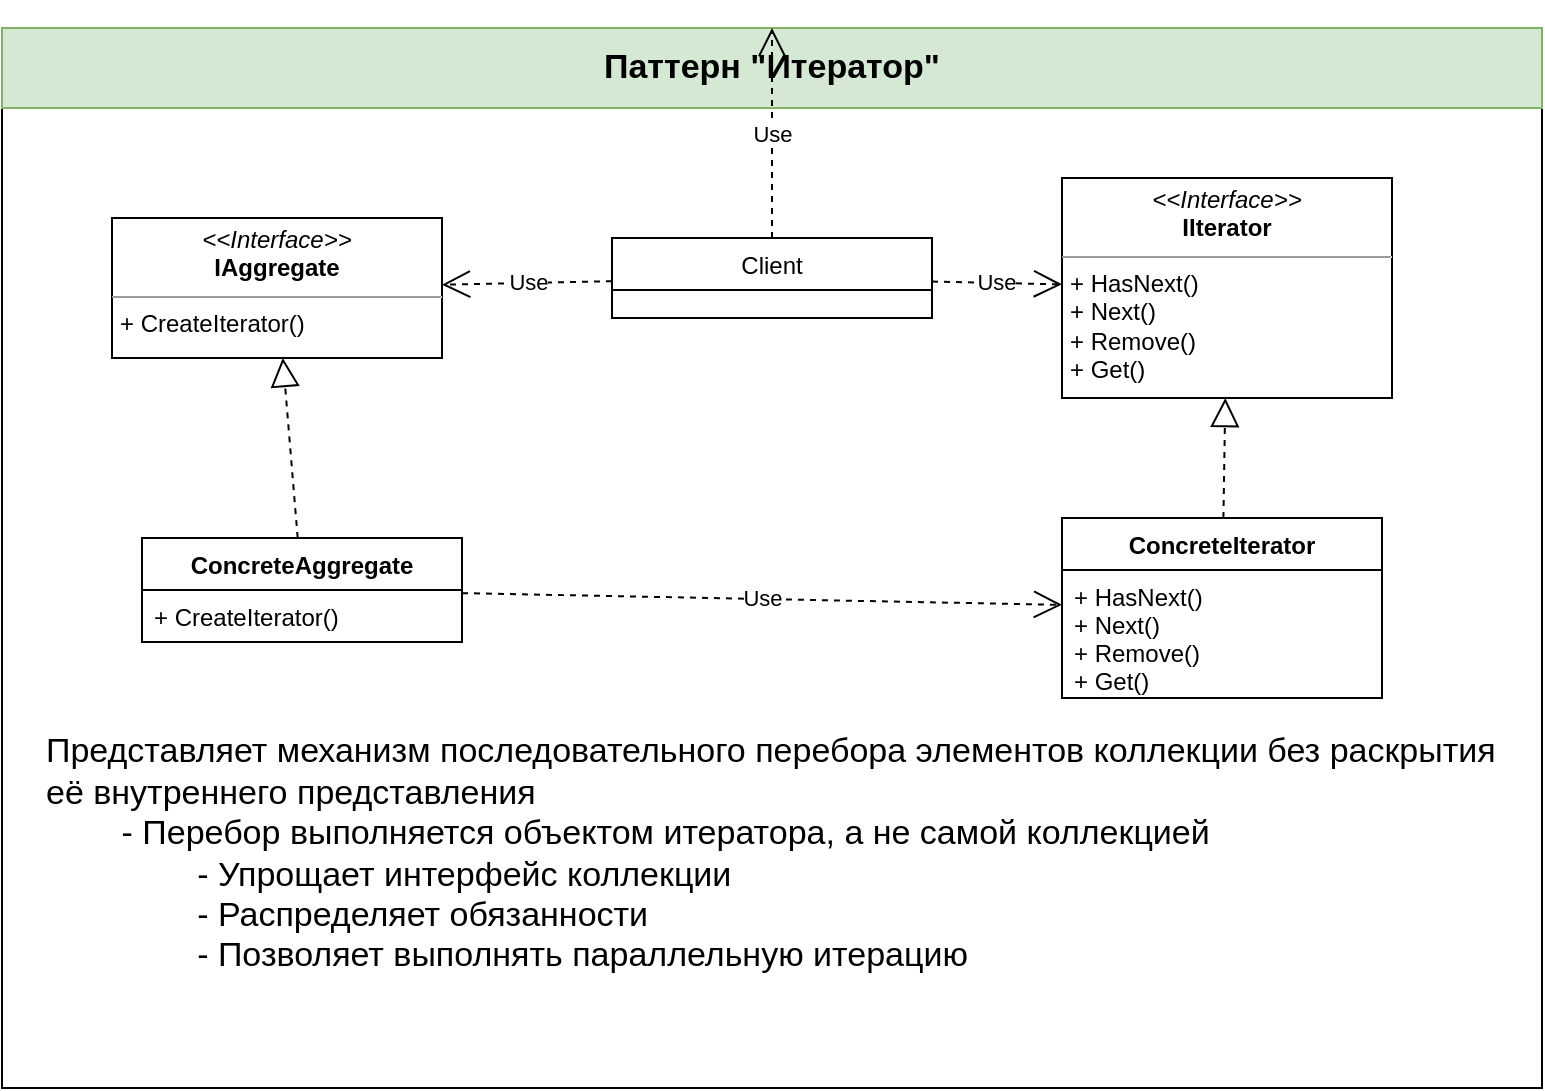 <mxfile version="20.3.0" type="device"><diagram id="PBQ5n0hMl7xCfNppwJ35" name="Страница 1"><mxGraphModel dx="1102" dy="1025" grid="1" gridSize="10" guides="1" tooltips="1" connect="1" arrows="1" fold="1" page="1" pageScale="1" pageWidth="827" pageHeight="1169" math="0" shadow="0"><root><mxCell id="0"/><mxCell id="1" parent="0"/><mxCell id="DkUF8dVyLtiG0bfxdU0E-17" value="" style="rounded=0;whiteSpace=wrap;html=1;" parent="1" vertex="1"><mxGeometry x="110" y="585" width="770" height="530" as="geometry"/></mxCell><mxCell id="DkUF8dVyLtiG0bfxdU0E-11" value="Client" style="swimlane;fontStyle=0;childLayout=stackLayout;horizontal=1;startSize=26;fillColor=none;horizontalStack=0;resizeParent=1;resizeParentMax=0;resizeLast=0;collapsible=1;marginBottom=0;" parent="1" vertex="1"><mxGeometry x="415" y="690" width="160" height="40" as="geometry"/></mxCell><mxCell id="DkUF8dVyLtiG0bfxdU0E-18" value="&lt;b&gt;&lt;font style=&quot;font-size: 17px;&quot;&gt;Паттерн &quot;Итератор&quot;&lt;/font&gt;&lt;/b&gt;" style="text;html=1;strokeColor=#82b366;fillColor=#d5e8d4;align=center;verticalAlign=middle;whiteSpace=wrap;rounded=0;" parent="1" vertex="1"><mxGeometry x="110" y="585" width="770" height="40" as="geometry"/></mxCell><mxCell id="DkUF8dVyLtiG0bfxdU0E-19" value="Представляет механизм последовательного перебора элементов коллекции без раскрытия её внутреннего представления&lt;br&gt;&lt;span style=&quot;white-space: pre;&quot;&gt;&#9;&lt;/span&gt;- Перебор выполняется объектом итератора, а не самой коллекцией&lt;br&gt;&lt;span style=&quot;white-space: pre;&quot;&gt;&#9;&lt;/span&gt;&lt;span style=&quot;white-space: pre;&quot;&gt;&#9;&lt;/span&gt;- Упрощает интерфейс коллекции&lt;br&gt;&lt;span style=&quot;white-space: pre;&quot;&gt;&#9;&lt;/span&gt;&lt;span style=&quot;white-space: pre;&quot;&gt;&#9;&lt;/span&gt;- Распределяет обязанности&lt;br&gt;&lt;span style=&quot;white-space: pre;&quot;&gt;&#9;&lt;/span&gt;&lt;span style=&quot;white-space: pre;&quot;&gt;&#9;&lt;/span&gt;- Позволяет выполнять параллельную итерацию" style="text;html=1;strokeColor=none;fillColor=none;align=left;verticalAlign=middle;whiteSpace=wrap;rounded=0;fontSize=17;" parent="1" vertex="1"><mxGeometry x="130" y="920" width="730" height="155" as="geometry"/></mxCell><mxCell id="HwWcE4Y0C7ohsiWib4Pr-5" value="Use" style="endArrow=open;endSize=12;dashed=1;html=1;rounded=0;" parent="1" source="DkUF8dVyLtiG0bfxdU0E-11" target="DkUF8dVyLtiG0bfxdU0E-17" edge="1"><mxGeometry width="160" relative="1" as="geometry"><mxPoint x="424" y="705" as="sourcePoint"/><mxPoint x="377.143" y="740" as="targetPoint"/></mxGeometry></mxCell><mxCell id="dZOJ7gcriKNH0Z9wa412-1" value="ConcreteAggregate" style="swimlane;fontStyle=1;align=center;verticalAlign=top;childLayout=stackLayout;horizontal=1;startSize=26;horizontalStack=0;resizeParent=1;resizeParentMax=0;resizeLast=0;collapsible=1;marginBottom=0;" vertex="1" parent="1"><mxGeometry x="180" y="840" width="160" height="52" as="geometry"/></mxCell><mxCell id="dZOJ7gcriKNH0Z9wa412-4" value="+ CreateIterator()" style="text;strokeColor=none;fillColor=none;align=left;verticalAlign=top;spacingLeft=4;spacingRight=4;overflow=hidden;rotatable=0;points=[[0,0.5],[1,0.5]];portConstraint=eastwest;" vertex="1" parent="dZOJ7gcriKNH0Z9wa412-1"><mxGeometry y="26" width="160" height="26" as="geometry"/></mxCell><mxCell id="dZOJ7gcriKNH0Z9wa412-5" value="ConcreteIterator" style="swimlane;fontStyle=1;align=center;verticalAlign=top;childLayout=stackLayout;horizontal=1;startSize=26;horizontalStack=0;resizeParent=1;resizeParentMax=0;resizeLast=0;collapsible=1;marginBottom=0;" vertex="1" parent="1"><mxGeometry x="640" y="830" width="160" height="90" as="geometry"/></mxCell><mxCell id="dZOJ7gcriKNH0Z9wa412-6" value="+ HasNext()&#10;+ Next()&#10;+ Remove()&#10;+ Get()" style="text;strokeColor=none;fillColor=none;align=left;verticalAlign=top;spacingLeft=4;spacingRight=4;overflow=hidden;rotatable=0;points=[[0,0.5],[1,0.5]];portConstraint=eastwest;" vertex="1" parent="dZOJ7gcriKNH0Z9wa412-5"><mxGeometry y="26" width="160" height="64" as="geometry"/></mxCell><mxCell id="dZOJ7gcriKNH0Z9wa412-7" value="&lt;p style=&quot;margin:0px;margin-top:4px;text-align:center;&quot;&gt;&lt;i&gt;&amp;lt;&amp;lt;Interface&amp;gt;&amp;gt;&lt;/i&gt;&lt;br&gt;&lt;b&gt;IIterator&lt;/b&gt;&lt;/p&gt;&lt;hr size=&quot;1&quot;&gt;&lt;p style=&quot;margin:0px;margin-left:4px;&quot;&gt;+ HasNext()&lt;br style=&quot;padding: 0px; margin: 0px;&quot;&gt;+ Next()&lt;br style=&quot;padding: 0px; margin: 0px;&quot;&gt;+ Remove()&lt;br style=&quot;padding: 0px; margin: 0px;&quot;&gt;+ Get()&lt;br&gt;&lt;/p&gt;" style="verticalAlign=top;align=left;overflow=fill;fontSize=12;fontFamily=Helvetica;html=1;" vertex="1" parent="1"><mxGeometry x="640" y="660" width="165" height="110" as="geometry"/></mxCell><mxCell id="dZOJ7gcriKNH0Z9wa412-8" value="&lt;p style=&quot;margin:0px;margin-top:4px;text-align:center;&quot;&gt;&lt;i&gt;&amp;lt;&amp;lt;Interface&amp;gt;&amp;gt;&lt;/i&gt;&lt;br&gt;&lt;b&gt;IAggregate&lt;/b&gt;&lt;/p&gt;&lt;hr size=&quot;1&quot;&gt;&lt;p style=&quot;margin:0px;margin-left:4px;&quot;&gt;+ CreateIterator()&lt;br&gt;&lt;/p&gt;" style="verticalAlign=top;align=left;overflow=fill;fontSize=12;fontFamily=Helvetica;html=1;" vertex="1" parent="1"><mxGeometry x="165" y="680" width="165" height="70" as="geometry"/></mxCell><mxCell id="dZOJ7gcriKNH0Z9wa412-9" value="Use" style="endArrow=open;endSize=12;dashed=1;html=1;rounded=0;" edge="1" parent="1" source="DkUF8dVyLtiG0bfxdU0E-11" target="dZOJ7gcriKNH0Z9wa412-8"><mxGeometry width="160" relative="1" as="geometry"><mxPoint x="480" y="810" as="sourcePoint"/><mxPoint x="640" y="810" as="targetPoint"/></mxGeometry></mxCell><mxCell id="dZOJ7gcriKNH0Z9wa412-10" value="Use" style="endArrow=open;endSize=12;dashed=1;html=1;rounded=0;" edge="1" parent="1" source="DkUF8dVyLtiG0bfxdU0E-11" target="dZOJ7gcriKNH0Z9wa412-7"><mxGeometry width="160" relative="1" as="geometry"><mxPoint x="480" y="810" as="sourcePoint"/><mxPoint x="640" y="810" as="targetPoint"/></mxGeometry></mxCell><mxCell id="dZOJ7gcriKNH0Z9wa412-11" value="Use" style="endArrow=open;endSize=12;dashed=1;html=1;rounded=0;" edge="1" parent="1" source="dZOJ7gcriKNH0Z9wa412-1" target="dZOJ7gcriKNH0Z9wa412-5"><mxGeometry width="160" relative="1" as="geometry"><mxPoint x="480" y="810" as="sourcePoint"/><mxPoint x="640" y="810" as="targetPoint"/></mxGeometry></mxCell><mxCell id="dZOJ7gcriKNH0Z9wa412-12" value="" style="endArrow=block;dashed=1;endFill=0;endSize=12;html=1;rounded=0;" edge="1" parent="1" source="dZOJ7gcriKNH0Z9wa412-1" target="dZOJ7gcriKNH0Z9wa412-8"><mxGeometry width="160" relative="1" as="geometry"><mxPoint x="480" y="810" as="sourcePoint"/><mxPoint x="640" y="810" as="targetPoint"/></mxGeometry></mxCell><mxCell id="dZOJ7gcriKNH0Z9wa412-13" value="" style="endArrow=block;dashed=1;endFill=0;endSize=12;html=1;rounded=0;" edge="1" parent="1" source="dZOJ7gcriKNH0Z9wa412-5" target="dZOJ7gcriKNH0Z9wa412-7"><mxGeometry width="160" relative="1" as="geometry"><mxPoint x="480" y="810" as="sourcePoint"/><mxPoint x="640" y="810" as="targetPoint"/></mxGeometry></mxCell></root></mxGraphModel></diagram></mxfile>